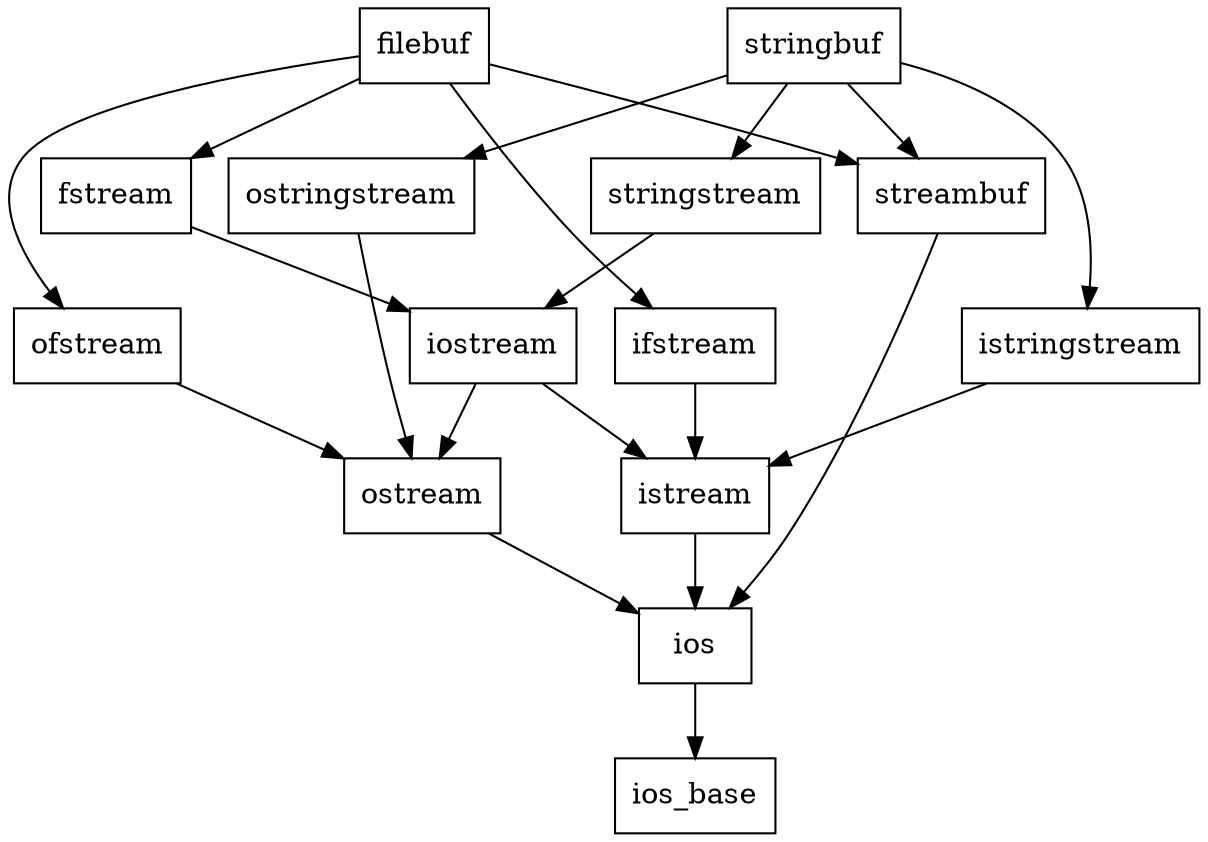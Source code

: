 digraph test {
  node[shape=box]
  ios->ios_base;
  streambuf->ios;
  istream->ios;
  ostream->ios;
  iostream->istream;
  iostream->ostream;
  ifstream->istream;
  ofstream->ostream;
  fstream->iostream;
  istringstream->istream;
  ostringstream->ostream;
  stringstream->iostream;
  stringbuf->streambuf;
  stringbuf->istringstream;
  stringbuf->ostringstream;
  stringbuf->stringstream;
  filebuf->streambuf;
  filebuf->ifstream;
  filebuf->ofstream;
  filebuf->fstream;
}